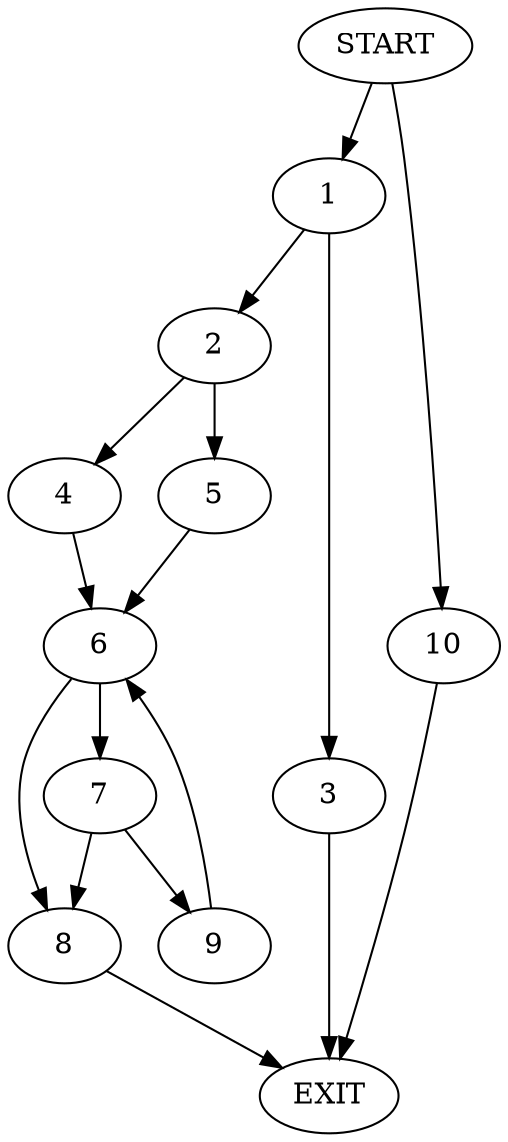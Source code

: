 digraph {
0 [label="START"]
11 [label="EXIT"]
0 -> 1
1 -> 2
1 -> 3
2 -> 4
2 -> 5
3 -> 11
4 -> 6
5 -> 6
6 -> 7
6 -> 8
7 -> 8
7 -> 9
8 -> 11
9 -> 6
0 -> 10
10 -> 11
}

